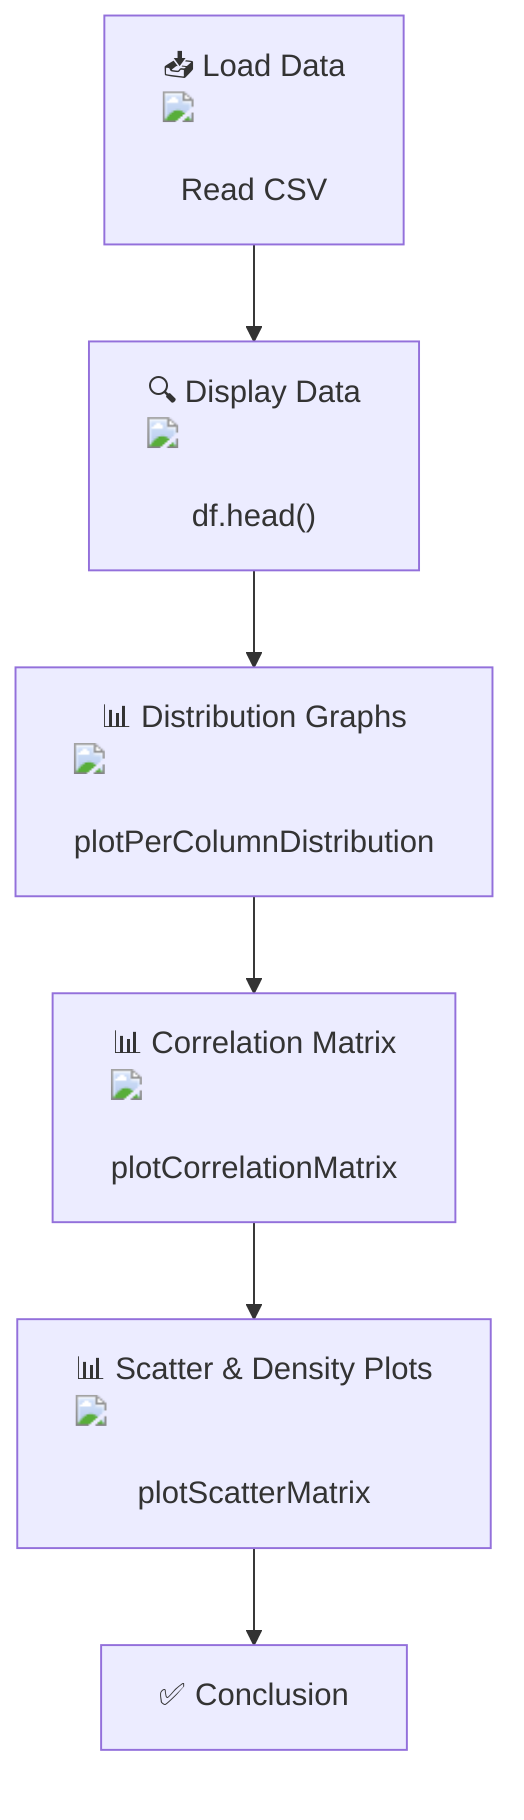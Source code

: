 flowchart TD
    A["📥 Load Data <img src='file.svg' /> <br/> Read CSV"] --> B["🔍 Display Data <img src='table.svg' /> <br/> df.head()"]
    B --> C["📊 Distribution Graphs <img src='hist_template.svg' /> <br/> plotPerColumnDistribution"]
    C --> D["📊 Correlation Matrix <img src='boxplot_template.svg' /> <br/> plotCorrelationMatrix"]
    D --> E["📊 Scatter & Density Plots <img src='scatter_plot_template.svg' /> <br/> plotScatterMatrix"]
    E --> F["✅ Conclusion"]